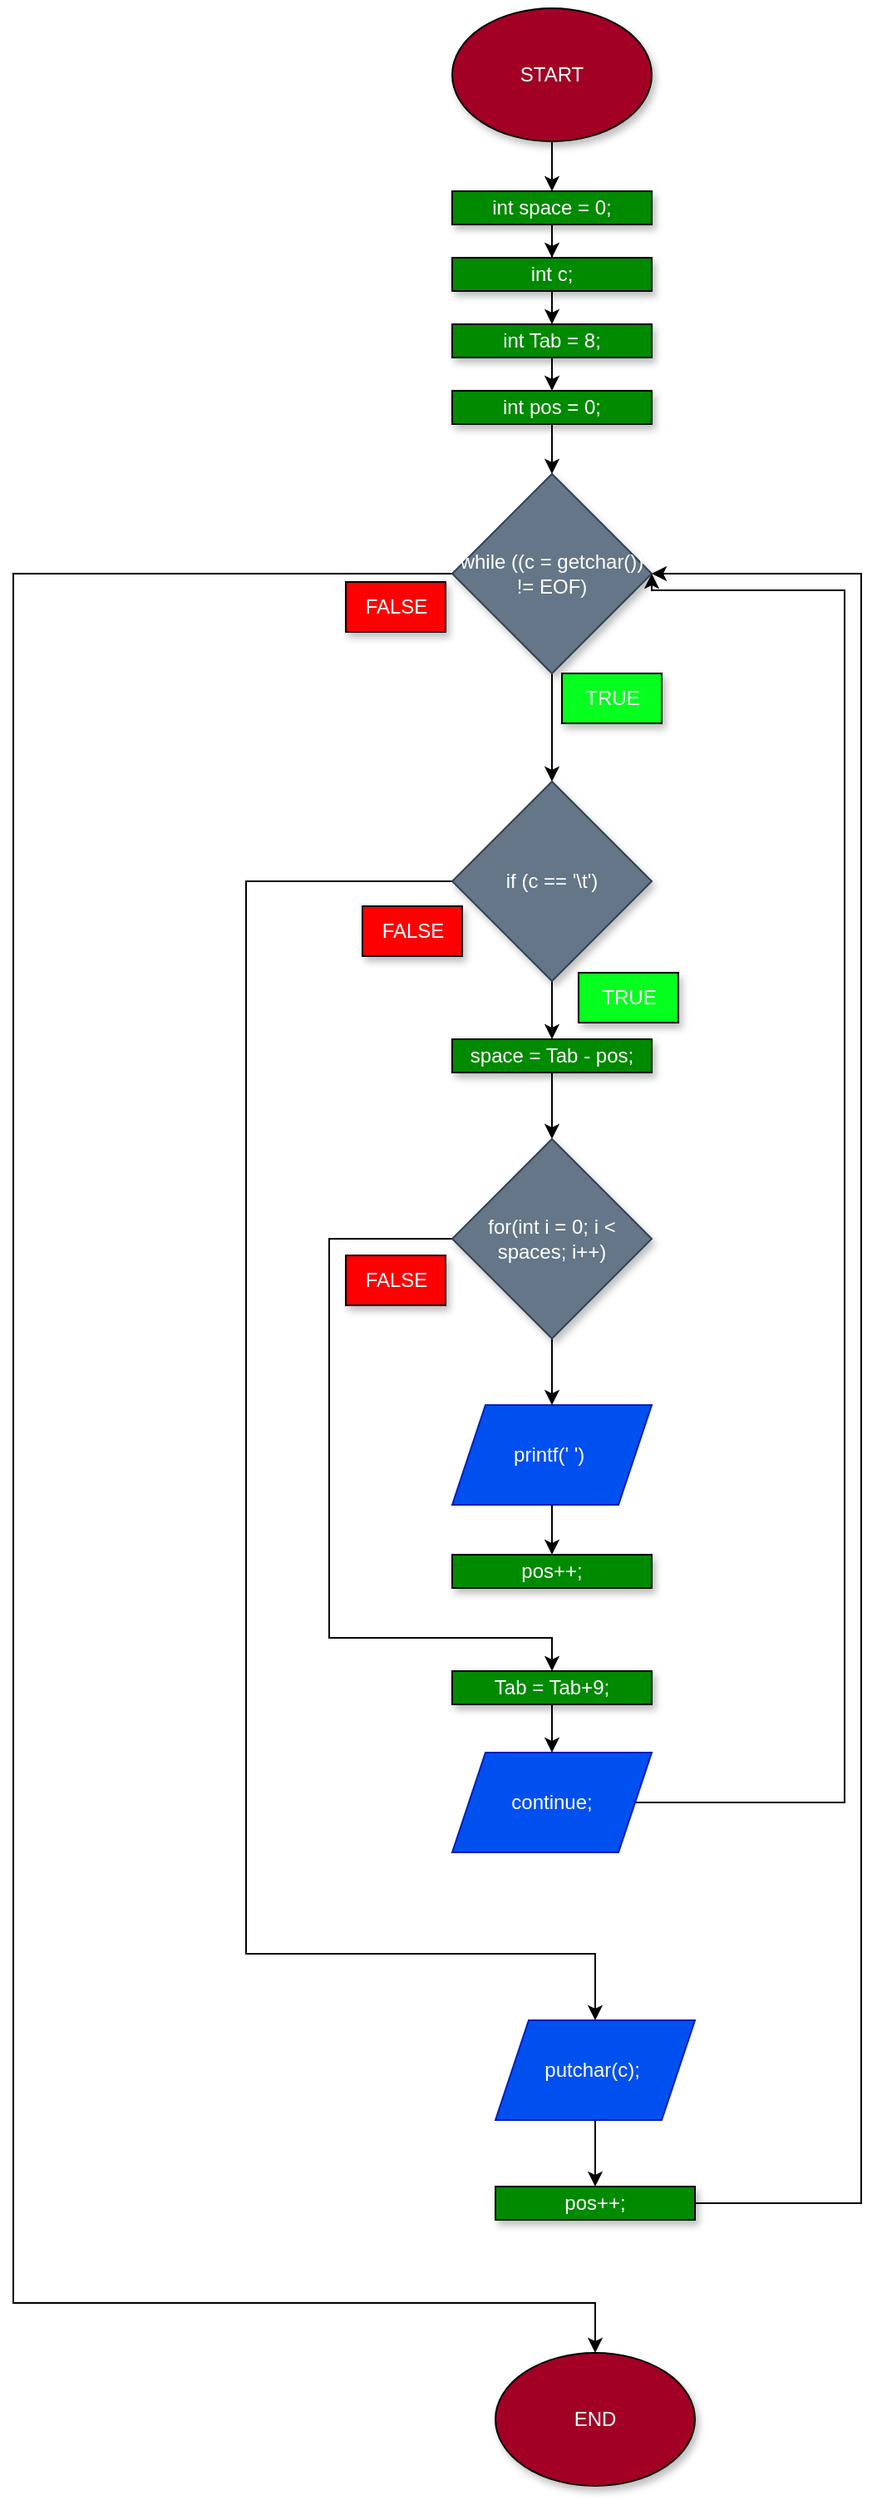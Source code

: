 <mxfile version="27.0.2">
  <diagram id="C5RBs43oDa-KdzZeNtuy" name="Page-1">
    <mxGraphModel dx="703" dy="880" grid="1" gridSize="10" guides="1" tooltips="1" connect="1" arrows="1" fold="1" page="1" pageScale="1" pageWidth="827" pageHeight="1169" math="0" shadow="0" adaptiveColors="none">
      <root>
        <mxCell id="WIyWlLk6GJQsqaUBKTNV-0" />
        <mxCell id="WIyWlLk6GJQsqaUBKTNV-1" parent="WIyWlLk6GJQsqaUBKTNV-0" />
        <mxCell id="0qa3lfIJmY0XLaQe9M-v-51" value="" style="edgeStyle=orthogonalEdgeStyle;rounded=0;orthogonalLoop=1;jettySize=auto;html=1;" parent="WIyWlLk6GJQsqaUBKTNV-1" source="LQ4Yb-oKMw_6fip0Znt3-0" target="0qa3lfIJmY0XLaQe9M-v-50" edge="1">
          <mxGeometry relative="1" as="geometry" />
        </mxCell>
        <mxCell id="LQ4Yb-oKMw_6fip0Znt3-0" value="START" style="ellipse;whiteSpace=wrap;html=1;fillColor=#a20025;fontColor=#ffffff;strokeColor=default;shadow=1;" parent="WIyWlLk6GJQsqaUBKTNV-1" vertex="1">
          <mxGeometry x="354" y="120" width="120" height="80" as="geometry" />
        </mxCell>
        <mxCell id="9iVE0iw09EIqZoM109iC-6" value="TRUE" style="text;html=1;align=center;verticalAlign=middle;resizable=0;points=[];autosize=1;strokeColor=default;fillColor=#05FF1E;fontColor=#ffffff;rounded=0;glass=0;shadow=1;gradientColor=none;" parent="WIyWlLk6GJQsqaUBKTNV-1" vertex="1">
          <mxGeometry x="420" y="520" width="60" height="30" as="geometry" />
        </mxCell>
        <mxCell id="0qa3lfIJmY0XLaQe9M-v-46" style="edgeStyle=orthogonalEdgeStyle;rounded=0;orthogonalLoop=1;jettySize=auto;html=1;exitX=0.5;exitY=1;exitDx=0;exitDy=0;entryX=0.5;entryY=0;entryDx=0;entryDy=0;" parent="WIyWlLk6GJQsqaUBKTNV-1" source="0qa3lfIJmY0XLaQe9M-v-5" target="0qa3lfIJmY0XLaQe9M-v-41" edge="1">
          <mxGeometry relative="1" as="geometry" />
        </mxCell>
        <mxCell id="0qa3lfIJmY0XLaQe9M-v-5" value="int c;" style="rounded=0;whiteSpace=wrap;html=1;fillColor=#008a00;fontColor=#ffffff;strokeColor=default;shadow=1;" parent="WIyWlLk6GJQsqaUBKTNV-1" vertex="1">
          <mxGeometry x="354" y="270" width="120" height="20" as="geometry" />
        </mxCell>
        <mxCell id="0qa3lfIJmY0XLaQe9M-v-49" style="edgeStyle=orthogonalEdgeStyle;rounded=0;orthogonalLoop=1;jettySize=auto;html=1;exitX=0.5;exitY=1;exitDx=0;exitDy=0;entryX=0.5;entryY=0;entryDx=0;entryDy=0;" parent="WIyWlLk6GJQsqaUBKTNV-1" source="0qa3lfIJmY0XLaQe9M-v-8" target="0qa3lfIJmY0XLaQe9M-v-48" edge="1">
          <mxGeometry relative="1" as="geometry" />
        </mxCell>
        <mxCell id="0qa3lfIJmY0XLaQe9M-v-56" style="edgeStyle=orthogonalEdgeStyle;rounded=0;orthogonalLoop=1;jettySize=auto;html=1;entryX=0.5;entryY=0;entryDx=0;entryDy=0;" parent="WIyWlLk6GJQsqaUBKTNV-1" source="0qa3lfIJmY0XLaQe9M-v-8" target="0qa3lfIJmY0XLaQe9M-v-37" edge="1">
          <mxGeometry relative="1" as="geometry">
            <Array as="points">
              <mxPoint x="90" y="460" />
              <mxPoint x="90" y="1500" />
              <mxPoint x="440" y="1500" />
            </Array>
          </mxGeometry>
        </mxCell>
        <mxCell id="0qa3lfIJmY0XLaQe9M-v-8" value="while ((c = getchar())&lt;div&gt;!= EOF)&lt;/div&gt;" style="rhombus;whiteSpace=wrap;html=1;fillColor=#647687;strokeColor=#314354;shadow=1;fontColor=#ffffff;" parent="WIyWlLk6GJQsqaUBKTNV-1" vertex="1">
          <mxGeometry x="354" y="400" width="120" height="120" as="geometry" />
        </mxCell>
        <mxCell id="0qa3lfIJmY0XLaQe9M-v-34" value="FALSE" style="text;html=1;align=center;verticalAlign=middle;resizable=0;points=[];autosize=1;strokeColor=default;fillColor=#FF0000;fontColor=#ffffff;rounded=0;glass=0;shadow=1;gradientColor=none;" parent="WIyWlLk6GJQsqaUBKTNV-1" vertex="1">
          <mxGeometry x="290" y="465" width="60" height="30" as="geometry" />
        </mxCell>
        <mxCell id="0qa3lfIJmY0XLaQe9M-v-69" value="" style="edgeStyle=orthogonalEdgeStyle;rounded=0;orthogonalLoop=1;jettySize=auto;html=1;" parent="WIyWlLk6GJQsqaUBKTNV-1" source="0qa3lfIJmY0XLaQe9M-v-36" target="0qa3lfIJmY0XLaQe9M-v-68" edge="1">
          <mxGeometry relative="1" as="geometry" />
        </mxCell>
        <mxCell id="0qa3lfIJmY0XLaQe9M-v-36" value="printf(&#39; &#39;)&amp;nbsp;" style="shape=parallelogram;perimeter=parallelogramPerimeter;whiteSpace=wrap;html=1;fixedSize=1;fillColor=#0050ef;fontColor=#ffffff;strokeColor=#001DBC;" parent="WIyWlLk6GJQsqaUBKTNV-1" vertex="1">
          <mxGeometry x="354" y="960" width="120" height="60" as="geometry" />
        </mxCell>
        <mxCell id="0qa3lfIJmY0XLaQe9M-v-37" value="END" style="ellipse;whiteSpace=wrap;html=1;fillColor=#a20025;fontColor=#ffffff;strokeColor=default;shadow=1;" parent="WIyWlLk6GJQsqaUBKTNV-1" vertex="1">
          <mxGeometry x="380" y="1530" width="120" height="80" as="geometry" />
        </mxCell>
        <mxCell id="0qa3lfIJmY0XLaQe9M-v-45" style="edgeStyle=orthogonalEdgeStyle;rounded=0;orthogonalLoop=1;jettySize=auto;html=1;exitX=0.5;exitY=1;exitDx=0;exitDy=0;entryX=0.5;entryY=0;entryDx=0;entryDy=0;" parent="WIyWlLk6GJQsqaUBKTNV-1" source="0qa3lfIJmY0XLaQe9M-v-41" target="0qa3lfIJmY0XLaQe9M-v-44" edge="1">
          <mxGeometry relative="1" as="geometry" />
        </mxCell>
        <mxCell id="0qa3lfIJmY0XLaQe9M-v-41" value="int Tab = 8;" style="rounded=0;whiteSpace=wrap;html=1;fillColor=#008a00;fontColor=#ffffff;strokeColor=default;shadow=1;" parent="WIyWlLk6GJQsqaUBKTNV-1" vertex="1">
          <mxGeometry x="354" y="310" width="120" height="20" as="geometry" />
        </mxCell>
        <mxCell id="0qa3lfIJmY0XLaQe9M-v-47" value="" style="edgeStyle=orthogonalEdgeStyle;rounded=0;orthogonalLoop=1;jettySize=auto;html=1;" parent="WIyWlLk6GJQsqaUBKTNV-1" source="0qa3lfIJmY0XLaQe9M-v-44" target="0qa3lfIJmY0XLaQe9M-v-8" edge="1">
          <mxGeometry relative="1" as="geometry" />
        </mxCell>
        <mxCell id="0qa3lfIJmY0XLaQe9M-v-44" value="int pos = 0;" style="rounded=0;whiteSpace=wrap;html=1;fillColor=#008a00;fontColor=#ffffff;strokeColor=default;shadow=1;" parent="WIyWlLk6GJQsqaUBKTNV-1" vertex="1">
          <mxGeometry x="354" y="350" width="120" height="20" as="geometry" />
        </mxCell>
        <mxCell id="0qa3lfIJmY0XLaQe9M-v-54" value="" style="edgeStyle=orthogonalEdgeStyle;rounded=0;orthogonalLoop=1;jettySize=auto;html=1;" parent="WIyWlLk6GJQsqaUBKTNV-1" source="0qa3lfIJmY0XLaQe9M-v-48" target="0qa3lfIJmY0XLaQe9M-v-53" edge="1">
          <mxGeometry relative="1" as="geometry" />
        </mxCell>
        <mxCell id="0qa3lfIJmY0XLaQe9M-v-66" style="edgeStyle=orthogonalEdgeStyle;rounded=0;orthogonalLoop=1;jettySize=auto;html=1;entryX=0.5;entryY=0;entryDx=0;entryDy=0;" parent="WIyWlLk6GJQsqaUBKTNV-1" source="0qa3lfIJmY0XLaQe9M-v-48" target="0qa3lfIJmY0XLaQe9M-v-65" edge="1">
          <mxGeometry relative="1" as="geometry">
            <Array as="points">
              <mxPoint x="230" y="645" />
              <mxPoint x="230" y="1290" />
              <mxPoint x="440" y="1290" />
            </Array>
          </mxGeometry>
        </mxCell>
        <mxCell id="0qa3lfIJmY0XLaQe9M-v-48" value="if (c == &#39;\t&#39;)" style="rhombus;whiteSpace=wrap;html=1;fillColor=#647687;strokeColor=#314354;shadow=1;fontColor=#ffffff;" parent="WIyWlLk6GJQsqaUBKTNV-1" vertex="1">
          <mxGeometry x="354" y="585" width="120" height="120" as="geometry" />
        </mxCell>
        <mxCell id="0qa3lfIJmY0XLaQe9M-v-52" style="edgeStyle=orthogonalEdgeStyle;rounded=0;orthogonalLoop=1;jettySize=auto;html=1;exitX=0.5;exitY=1;exitDx=0;exitDy=0;" parent="WIyWlLk6GJQsqaUBKTNV-1" source="0qa3lfIJmY0XLaQe9M-v-50" target="0qa3lfIJmY0XLaQe9M-v-5" edge="1">
          <mxGeometry relative="1" as="geometry" />
        </mxCell>
        <mxCell id="0qa3lfIJmY0XLaQe9M-v-50" value="int space = 0;" style="rounded=0;whiteSpace=wrap;html=1;fillColor=#008a00;fontColor=#ffffff;strokeColor=default;shadow=1;" parent="WIyWlLk6GJQsqaUBKTNV-1" vertex="1">
          <mxGeometry x="354" y="230" width="120" height="20" as="geometry" />
        </mxCell>
        <mxCell id="0qa3lfIJmY0XLaQe9M-v-64" value="" style="edgeStyle=orthogonalEdgeStyle;rounded=0;orthogonalLoop=1;jettySize=auto;html=1;" parent="WIyWlLk6GJQsqaUBKTNV-1" source="0qa3lfIJmY0XLaQe9M-v-53" target="0qa3lfIJmY0XLaQe9M-v-57" edge="1">
          <mxGeometry relative="1" as="geometry" />
        </mxCell>
        <mxCell id="0qa3lfIJmY0XLaQe9M-v-53" value="space = Tab - pos;" style="rounded=0;whiteSpace=wrap;html=1;fillColor=#008a00;fontColor=#ffffff;strokeColor=default;shadow=1;" parent="WIyWlLk6GJQsqaUBKTNV-1" vertex="1">
          <mxGeometry x="354" y="740" width="120" height="20" as="geometry" />
        </mxCell>
        <mxCell id="0qa3lfIJmY0XLaQe9M-v-55" value="TRUE" style="text;html=1;align=center;verticalAlign=middle;resizable=0;points=[];autosize=1;strokeColor=default;fillColor=#05FF1E;fontColor=#ffffff;rounded=0;glass=0;shadow=1;gradientColor=none;" parent="WIyWlLk6GJQsqaUBKTNV-1" vertex="1">
          <mxGeometry x="430" y="700" width="60" height="30" as="geometry" />
        </mxCell>
        <mxCell id="0qa3lfIJmY0XLaQe9M-v-63" value="" style="edgeStyle=orthogonalEdgeStyle;rounded=0;orthogonalLoop=1;jettySize=auto;html=1;" parent="WIyWlLk6GJQsqaUBKTNV-1" source="0qa3lfIJmY0XLaQe9M-v-57" target="0qa3lfIJmY0XLaQe9M-v-36" edge="1">
          <mxGeometry relative="1" as="geometry" />
        </mxCell>
        <mxCell id="cf03u9RJQEJu3viV26ft-1" style="edgeStyle=orthogonalEdgeStyle;rounded=0;orthogonalLoop=1;jettySize=auto;html=1;entryX=0.5;entryY=0;entryDx=0;entryDy=0;" edge="1" parent="WIyWlLk6GJQsqaUBKTNV-1" source="0qa3lfIJmY0XLaQe9M-v-57" target="cf03u9RJQEJu3viV26ft-0">
          <mxGeometry relative="1" as="geometry">
            <Array as="points">
              <mxPoint x="280" y="860" />
              <mxPoint x="280" y="1100" />
              <mxPoint x="414" y="1100" />
            </Array>
          </mxGeometry>
        </mxCell>
        <mxCell id="0qa3lfIJmY0XLaQe9M-v-57" value="for(int i = 0; i &amp;lt; spaces; i++)" style="rhombus;whiteSpace=wrap;html=1;fillColor=#647687;strokeColor=#314354;shadow=1;fontColor=#ffffff;" parent="WIyWlLk6GJQsqaUBKTNV-1" vertex="1">
          <mxGeometry x="354" y="800" width="120" height="120" as="geometry" />
        </mxCell>
        <mxCell id="0qa3lfIJmY0XLaQe9M-v-77" style="edgeStyle=orthogonalEdgeStyle;rounded=0;orthogonalLoop=1;jettySize=auto;html=1;entryX=1;entryY=0.5;entryDx=0;entryDy=0;" parent="WIyWlLk6GJQsqaUBKTNV-1" source="0qa3lfIJmY0XLaQe9M-v-58" target="0qa3lfIJmY0XLaQe9M-v-8" edge="1">
          <mxGeometry relative="1" as="geometry">
            <Array as="points">
              <mxPoint x="600" y="1440" />
              <mxPoint x="600" y="460" />
            </Array>
          </mxGeometry>
        </mxCell>
        <mxCell id="0qa3lfIJmY0XLaQe9M-v-58" value="pos++;" style="rounded=0;whiteSpace=wrap;html=1;fillColor=#008a00;fontColor=#ffffff;strokeColor=default;shadow=1;" parent="WIyWlLk6GJQsqaUBKTNV-1" vertex="1">
          <mxGeometry x="380" y="1430" width="120" height="20" as="geometry" />
        </mxCell>
        <mxCell id="0qa3lfIJmY0XLaQe9M-v-67" value="" style="edgeStyle=orthogonalEdgeStyle;rounded=0;orthogonalLoop=1;jettySize=auto;html=1;entryX=0.5;entryY=0;entryDx=0;entryDy=0;" parent="WIyWlLk6GJQsqaUBKTNV-1" source="0qa3lfIJmY0XLaQe9M-v-65" target="0qa3lfIJmY0XLaQe9M-v-58" edge="1">
          <mxGeometry relative="1" as="geometry" />
        </mxCell>
        <mxCell id="0qa3lfIJmY0XLaQe9M-v-65" value="putchar(c);&amp;nbsp;" style="shape=parallelogram;perimeter=parallelogramPerimeter;whiteSpace=wrap;html=1;fixedSize=1;fillColor=#0050ef;fontColor=#ffffff;strokeColor=#001DBC;" parent="WIyWlLk6GJQsqaUBKTNV-1" vertex="1">
          <mxGeometry x="380" y="1330" width="120" height="60" as="geometry" />
        </mxCell>
        <mxCell id="0qa3lfIJmY0XLaQe9M-v-68" value="pos++;" style="rounded=0;whiteSpace=wrap;html=1;fillColor=#008a00;fontColor=#ffffff;strokeColor=default;shadow=1;" parent="WIyWlLk6GJQsqaUBKTNV-1" vertex="1">
          <mxGeometry x="354" y="1050" width="120" height="20" as="geometry" />
        </mxCell>
        <mxCell id="0qa3lfIJmY0XLaQe9M-v-70" value="FALSE" style="text;html=1;align=center;verticalAlign=middle;resizable=0;points=[];autosize=1;strokeColor=default;fillColor=#FF0000;fontColor=#ffffff;rounded=0;glass=0;shadow=1;gradientColor=none;" parent="WIyWlLk6GJQsqaUBKTNV-1" vertex="1">
          <mxGeometry x="300" y="660" width="60" height="30" as="geometry" />
        </mxCell>
        <mxCell id="0qa3lfIJmY0XLaQe9M-v-71" value="FALSE" style="text;html=1;align=center;verticalAlign=middle;resizable=0;points=[];autosize=1;strokeColor=default;fillColor=#FF0000;fontColor=#ffffff;rounded=0;glass=0;shadow=1;gradientColor=none;" parent="WIyWlLk6GJQsqaUBKTNV-1" vertex="1">
          <mxGeometry x="290" y="870" width="60" height="30" as="geometry" />
        </mxCell>
        <mxCell id="cf03u9RJQEJu3viV26ft-4" value="" style="edgeStyle=orthogonalEdgeStyle;rounded=0;orthogonalLoop=1;jettySize=auto;html=1;" edge="1" parent="WIyWlLk6GJQsqaUBKTNV-1" source="cf03u9RJQEJu3viV26ft-0" target="cf03u9RJQEJu3viV26ft-3">
          <mxGeometry relative="1" as="geometry" />
        </mxCell>
        <mxCell id="cf03u9RJQEJu3viV26ft-0" value="Tab = Tab+9;" style="rounded=0;whiteSpace=wrap;html=1;fillColor=#008a00;fontColor=#ffffff;strokeColor=default;shadow=1;" vertex="1" parent="WIyWlLk6GJQsqaUBKTNV-1">
          <mxGeometry x="354" y="1120" width="120" height="20" as="geometry" />
        </mxCell>
        <mxCell id="cf03u9RJQEJu3viV26ft-5" style="edgeStyle=orthogonalEdgeStyle;rounded=0;orthogonalLoop=1;jettySize=auto;html=1;entryX=1;entryY=0.5;entryDx=0;entryDy=0;" edge="1" parent="WIyWlLk6GJQsqaUBKTNV-1" source="cf03u9RJQEJu3viV26ft-3" target="0qa3lfIJmY0XLaQe9M-v-8">
          <mxGeometry relative="1" as="geometry">
            <Array as="points">
              <mxPoint x="590" y="1199" />
              <mxPoint x="590" y="470" />
              <mxPoint x="474" y="470" />
            </Array>
          </mxGeometry>
        </mxCell>
        <mxCell id="cf03u9RJQEJu3viV26ft-3" value="continue;" style="shape=parallelogram;perimeter=parallelogramPerimeter;whiteSpace=wrap;html=1;fixedSize=1;fillColor=#0050ef;fontColor=#ffffff;strokeColor=#001DBC;" vertex="1" parent="WIyWlLk6GJQsqaUBKTNV-1">
          <mxGeometry x="354" y="1169" width="120" height="60" as="geometry" />
        </mxCell>
      </root>
    </mxGraphModel>
  </diagram>
</mxfile>
